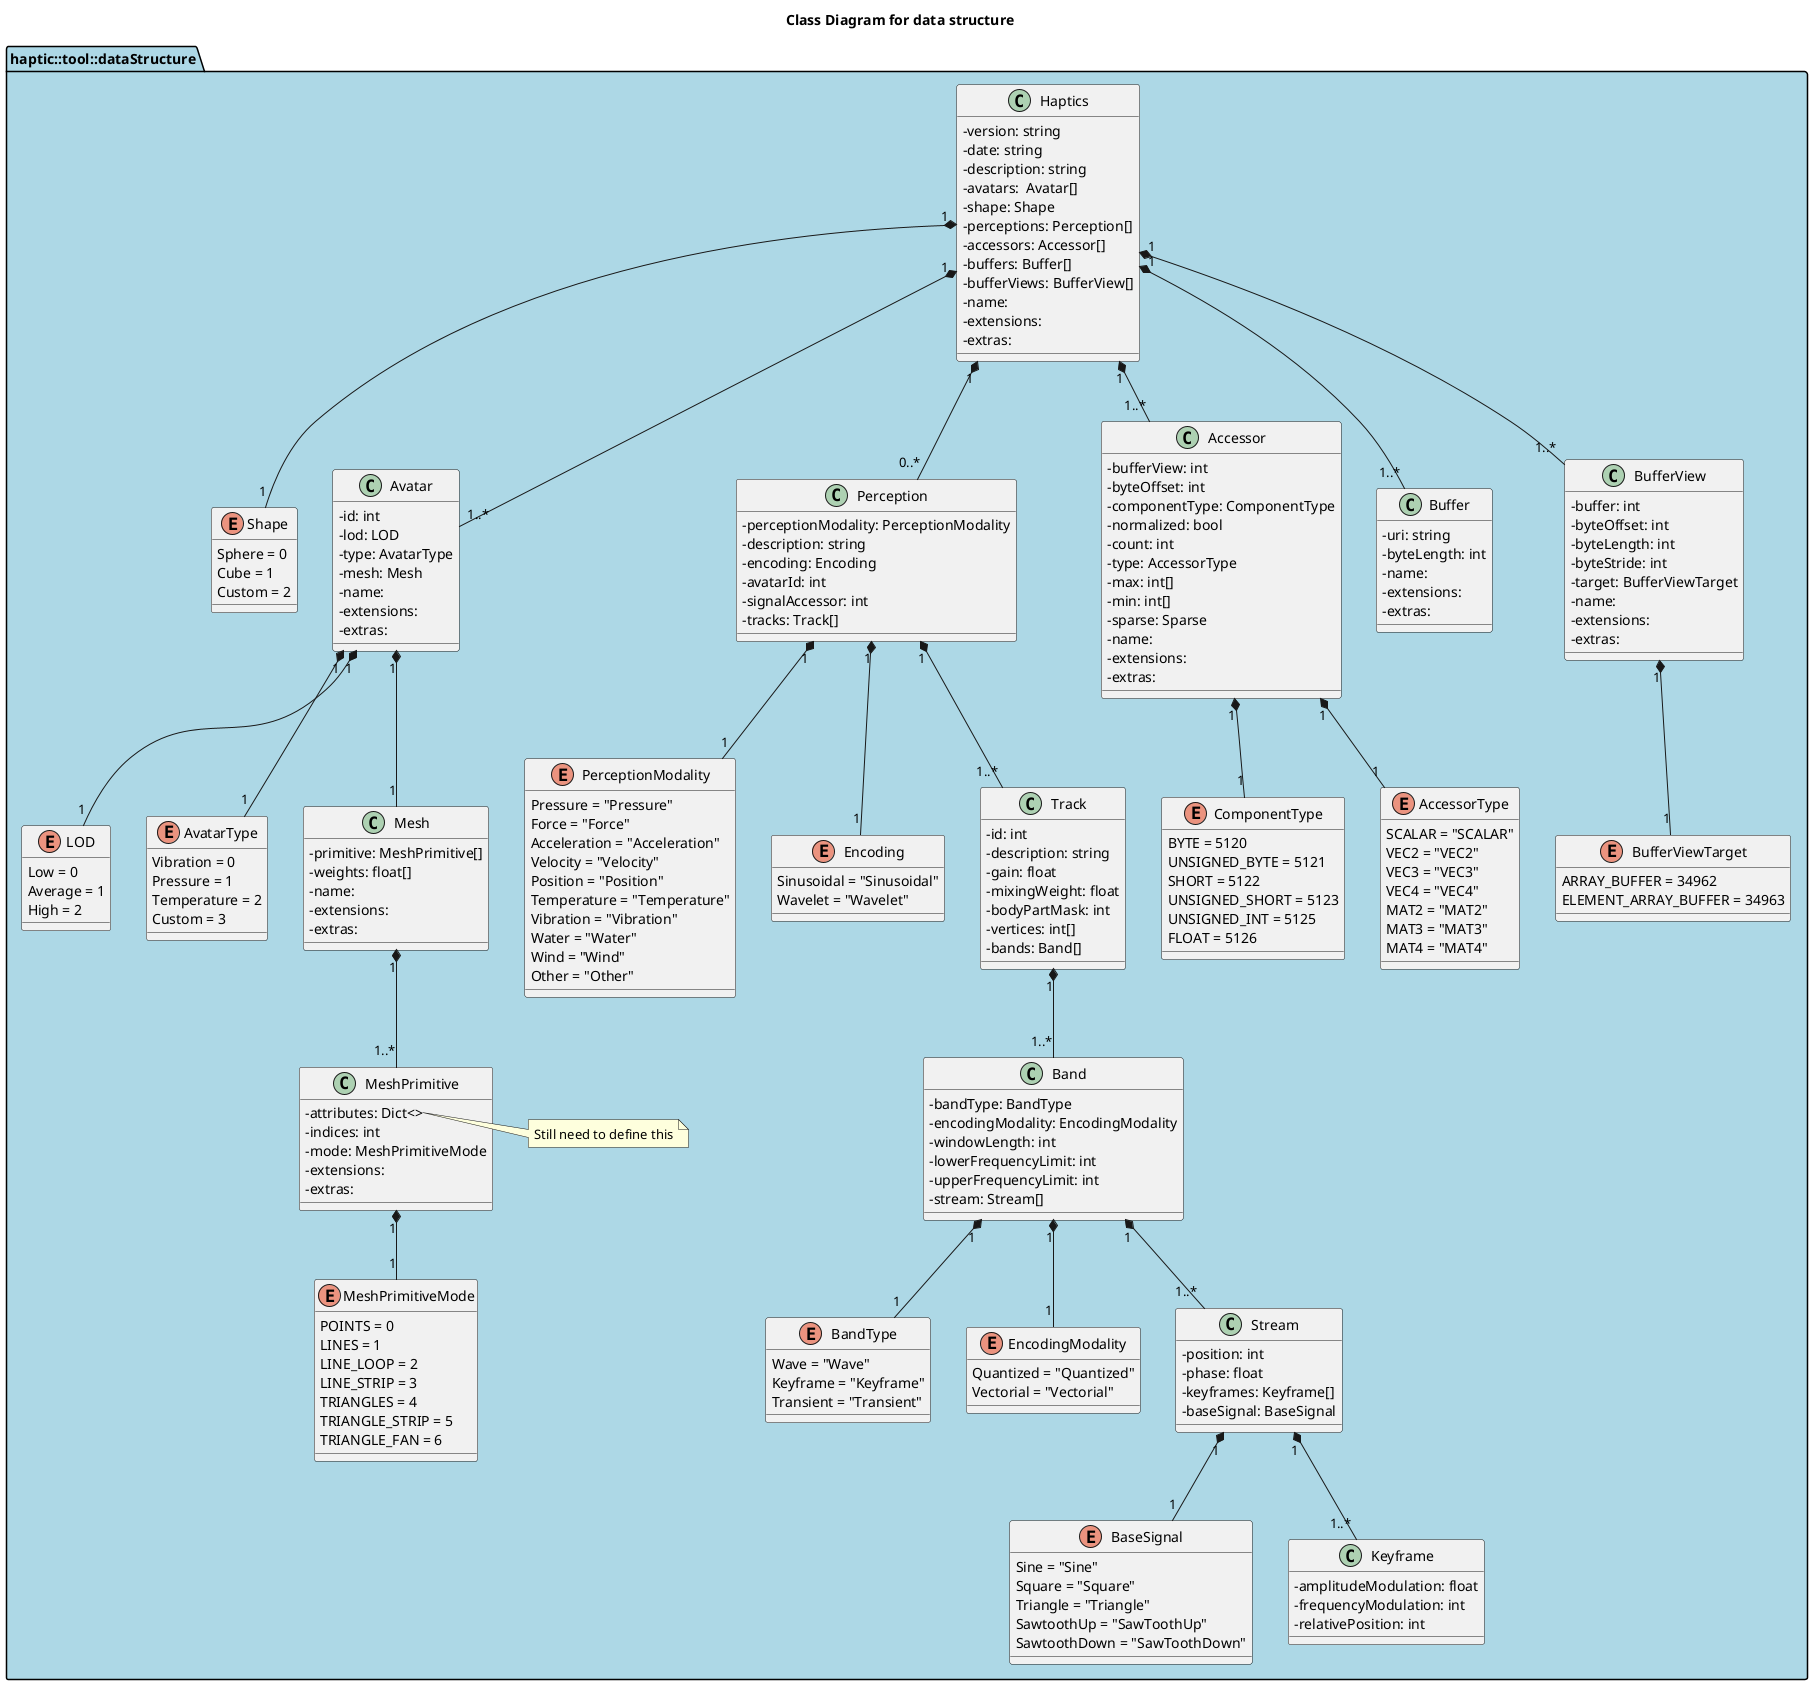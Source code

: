 @startuml
'https://plantuml.com/class-diagram

skinparam classAttributeIconSize 0
skinparam TitleFontStyle bold

title Class Diagram for data structure

namespace haptic::tool::dataStructure #lightBlue {
    enum LOD {
        Low = 0
        Average = 1
        High = 2
    }

    enum AvatarType {
        Vibration = 0
        Pressure = 1
        Temperature = 2
        Custom = 3
    }

    enum BandType {
        Wave = "Wave"
        Keyframe = "Keyframe"
        Transient = "Transient"
    }

    enum EncodingModality {
        Quantized = "Quantized"
        Vectorial = "Vectorial"
    }

    enum Shape {
        Sphere = 0
        Cube = 1
        Custom = 2
    }

    enum PerceptionModality {
        Pressure = "Pressure"
        Force = "Force"
        Acceleration = "Acceleration"
        Velocity = "Velocity"
        Position = "Position"
        Temperature = "Temperature"
        Vibration = "Vibration"
        Water = "Water"
        Wind = "Wind"
        Other = "Other"
    }

    enum Encoding {
        Sinusoidal = "Sinusoidal"
        Wavelet = "Wavelet"
    }

    enum BaseSignal {
        Sine = "Sine"
        Square = "Square"
        Triangle = "Triangle"
        SawtoothUp = "SawToothUp"
        SawtoothDown = "SawToothDown"
    }

    enum ComponentType {
        BYTE = 5120
        UNSIGNED_BYTE = 5121
        SHORT = 5122
        UNSIGNED_SHORT = 5123
        UNSIGNED_INT = 5125
        FLOAT = 5126
    }

    enum AccessorType {
        SCALAR = "SCALAR"
        VEC2 = "VEC2"
        VEC3 = "VEC3"
        VEC4 = "VEC4"
        MAT2 = "MAT2"
        MAT3 = "MAT3"
        MAT4 = "MAT4"
    }

    enum BufferViewTarget {
        ARRAY_BUFFER = 34962
        ELEMENT_ARRAY_BUFFER = 34963
    }

    enum MeshPrimitiveMode {
        POINTS = 0
        LINES = 1
        LINE_LOOP = 2
        LINE_STRIP = 3
        TRIANGLES = 4
        TRIANGLE_STRIP = 5
        TRIANGLE_FAN = 6
    }

    class Avatar {
        - id: int
        - lod: LOD
        - type: AvatarType
        - mesh: Mesh
        - name:
        - extensions:
        - extras:
    }

    class Band {
        - bandType: BandType
        - encodingModality: EncodingModality
        - windowLength: int
        - lowerFrequencyLimit: int
        - upperFrequencyLimit: int
        - stream: Stream[]
    }

    class Keyframe {
        - amplitudeModulation: float
        - frequencyModulation: int
        - relativePosition: int
    }

    class Haptics {
        - version: string
        - date: string
        - description: string
        - avatars:  Avatar[]
        - shape: Shape
        - perceptions: Perception[]
        - accessors: Accessor[]
        - buffers: Buffer[]
        - bufferViews: BufferView[]
        - name:
        - extensions:
        - extras:
    }

    class Perception {
        - perceptionModality: PerceptionModality
        - description: string
        - encoding: Encoding
        - avatarId: int
        - signalAccessor: int
        - tracks: Track[]
    }

    class Stream {
        - position: int
        - phase: float
        - keyframes: Keyframe[]
        - baseSignal: BaseSignal
    }

    class Track {
        - id: int
        - description: string
        - gain: float
        - mixingWeight: float
        - bodyPartMask: int
        - vertices: int[]
        - bands: Band[]
    }

    class Accessor {
        - bufferView: int
        - byteOffset: int
        - componentType: ComponentType
        - normalized: bool
        - count: int
        - type: AccessorType
        - max: int[]
        - min: int[]
        - sparse: Sparse
        - name:
        - extensions:
        - extras:
    }

    class Buffer {
        - uri: string
        - byteLength: int
        - name:
        - extensions:
        - extras:
    }

    class BufferView {
        - buffer: int
        - byteOffset: int
        - byteLength: int
        - byteStride: int
        - target: BufferViewTarget
        - name:
        - extensions:
        - extras:
    }

    class MeshPrimitive {
        - attributes: Dict<>
        - indices: int
        - mode: MeshPrimitiveMode
        - extensions:
        - extras:
    }
    note right of MeshPrimitive::attributes
        Still need to define this
    end note

    class Mesh {
        - primitive: MeshPrimitive[]
        - weights: float[]
        - name:
        - extensions:
        - extras:
    }

    Haptics "1"*--"1..*" Avatar
    Haptics "1"*--"1" Shape
    Haptics "1"*--"0..*" Perception
    Haptics "1"*--"1..*" Accessor
    Haptics "1"*--"1..*" Buffer
    Haptics "1"*--"1..*" BufferView

    Avatar "1"*--"1" LOD
    Avatar "1"*--"1" AvatarType
    Avatar "1"*--"1" Mesh

    Band "1"*--"1" BandType
    Band "1"*--"1" EncodingModality
    Band "1"*--"1..*" Stream

    Perception "1"*--"1" PerceptionModality
    Perception "1"*--"1" Encoding
    Perception "1"*--"1..*" Track

    Stream "1"*--"1" BaseSignal
    Stream "1"*--"1..*" Keyframe

    Track "1"*--"1..*" Band

    Accessor "1"*--"1" ComponentType
    Accessor "1"*--"1" AccessorType

    BufferView "1"*--"1" BufferViewTarget

    Mesh "1"*--"1..*" MeshPrimitive

    MeshPrimitive "1"*--"1" MeshPrimitiveMode

}

@enduml